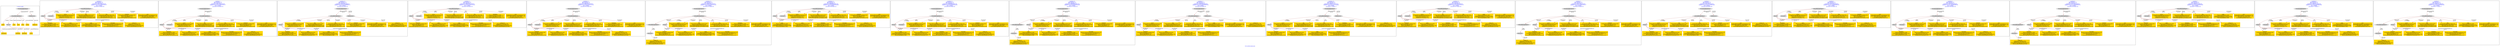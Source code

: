 digraph n0 {
fontcolor="blue"
remincross="true"
label="s24-s-norton-simon.json"
subgraph cluster_0 {
label="1-correct model"
n2[style="filled",color="white",fillcolor="lightgray",label="CulturalHeritageObject1"];
n3[shape="plaintext",style="filled",fillcolor="gold",label="made"];
n4[style="filled",color="white",fillcolor="lightgray",label="Person1"];
n5[shape="plaintext",style="filled",fillcolor="gold",label="dim"];
n6[shape="plaintext",style="filled",fillcolor="gold",label="prov"];
n7[shape="plaintext",style="filled",fillcolor="gold",label="title"];
n8[shape="plaintext",style="filled",fillcolor="gold",label="access"];
n9[shape="plaintext",style="filled",fillcolor="gold",label="nationality"];
n10[shape="plaintext",style="filled",fillcolor="gold",label="birthDate"];
n11[shape="plaintext",style="filled",fillcolor="gold",label="deathDate"];
n12[shape="plaintext",style="filled",fillcolor="gold",label="artist"];
n13[style="filled",color="white",fillcolor="lightgray",label="EuropeanaAggregation1"];
n14[style="filled",color="white",fillcolor="lightgray",label="WebResource1"];
n15[shape="plaintext",style="filled",fillcolor="gold",label="image_url"];
}
subgraph cluster_1 {
label="candidate 0\nlink coherence:1.0\nnode coherence:1.0\nconfidence:0.5091118661361833\nmapping score:0.6197039553787277\ncost:11.99998\n-precision:0.5-recall:0.46"
n17[style="filled",color="white",fillcolor="lightgray",label="CulturalHeritageObject1"];
n18[style="filled",color="white",fillcolor="lightgray",label="Person1"];
n19[style="filled",color="white",fillcolor="lightgray",label="Document1"];
n20[shape="plaintext",style="filled",fillcolor="gold",label="deathDate\n[Person,dateOfDeath,0.468]\n[CulturalHeritageObject,created,0.354]\n[Person,dateOfBirth,0.164]\n[CulturalHeritageObject,provenance,0.014]"];
n21[shape="plaintext",style="filled",fillcolor="gold",label="artist\n[Person,nameOfThePerson,0.354]\n[Document,classLink,0.301]\n[CulturalHeritageObject,provenance,0.198]\n[WebResource,classLink,0.147]"];
n22[shape="plaintext",style="filled",fillcolor="gold",label="access\n[CulturalHeritageObject,provenance,0.407]\n[Person,nameOfThePerson,0.315]\n[Document,classLink,0.155]\n[WebResource,classLink,0.123]"];
n23[shape="plaintext",style="filled",fillcolor="gold",label="dim\n[CulturalHeritageObject,extent,0.923]\n[Person,nameOfThePerson,0.06]\n[CulturalHeritageObject,description,0.013]\n[CulturalHeritageObject,provenance,0.003]"];
n24[shape="plaintext",style="filled",fillcolor="gold",label="title\n[CulturalHeritageObject,title,0.35]\n[CulturalHeritageObject,description,0.296]\n[Document,classLink,0.215]\n[CulturalHeritageObject,provenance,0.139]"];
n25[shape="plaintext",style="filled",fillcolor="gold",label="made\n[Person,dateOfDeath,0.483]\n[CulturalHeritageObject,created,0.371]\n[CulturalHeritageObject,provenance,0.098]\n[Person,dateOfBirth,0.048]"];
n26[shape="plaintext",style="filled",fillcolor="gold",label="birthDate\n[CulturalHeritageObject,created,0.444]\n[Person,dateOfDeath,0.377]\n[Person,dateOfBirth,0.16]\n[CulturalHeritageObject,provenance,0.019]"];
n27[shape="plaintext",style="filled",fillcolor="gold",label="image_url\n[Document,classLink,0.48]\n[WebResource,classLink,0.44]\n[CulturalHeritageObject,provenance,0.041]\n[Person,nameOfThePerson,0.039]"];
n28[shape="plaintext",style="filled",fillcolor="gold",label="nationality\n[Person,countryAssociatedWithThePerson,0.715]\n[CulturalHeritageObject,description,0.15]\n[Concept,prefLabel,0.077]\n[CulturalHeritageObject,provenance,0.057]"];
n29[shape="plaintext",style="filled",fillcolor="gold",label="prov\n[CulturalHeritageObject,provenance,0.771]\n[CulturalHeritageObject,rightsHolder,0.143]\n[Document,classLink,0.054]\n[CulturalHeritageObject,title,0.032]"];
}
subgraph cluster_2 {
label="candidate 1\nlink coherence:1.0\nnode coherence:1.0\nconfidence:0.5091118661361833\nmapping score:0.6197039553787277\ncost:12.99998\n-precision:0.54-recall:0.54"
n31[style="filled",color="white",fillcolor="lightgray",label="CulturalHeritageObject1"];
n32[style="filled",color="white",fillcolor="lightgray",label="Person1"];
n33[style="filled",color="white",fillcolor="lightgray",label="Document1"];
n34[style="filled",color="white",fillcolor="lightgray",label="EuropeanaAggregation1"];
n35[shape="plaintext",style="filled",fillcolor="gold",label="deathDate\n[Person,dateOfDeath,0.468]\n[CulturalHeritageObject,created,0.354]\n[Person,dateOfBirth,0.164]\n[CulturalHeritageObject,provenance,0.014]"];
n36[shape="plaintext",style="filled",fillcolor="gold",label="artist\n[Person,nameOfThePerson,0.354]\n[Document,classLink,0.301]\n[CulturalHeritageObject,provenance,0.198]\n[WebResource,classLink,0.147]"];
n37[shape="plaintext",style="filled",fillcolor="gold",label="access\n[CulturalHeritageObject,provenance,0.407]\n[Person,nameOfThePerson,0.315]\n[Document,classLink,0.155]\n[WebResource,classLink,0.123]"];
n38[shape="plaintext",style="filled",fillcolor="gold",label="dim\n[CulturalHeritageObject,extent,0.923]\n[Person,nameOfThePerson,0.06]\n[CulturalHeritageObject,description,0.013]\n[CulturalHeritageObject,provenance,0.003]"];
n39[shape="plaintext",style="filled",fillcolor="gold",label="title\n[CulturalHeritageObject,title,0.35]\n[CulturalHeritageObject,description,0.296]\n[Document,classLink,0.215]\n[CulturalHeritageObject,provenance,0.139]"];
n40[shape="plaintext",style="filled",fillcolor="gold",label="made\n[Person,dateOfDeath,0.483]\n[CulturalHeritageObject,created,0.371]\n[CulturalHeritageObject,provenance,0.098]\n[Person,dateOfBirth,0.048]"];
n41[shape="plaintext",style="filled",fillcolor="gold",label="birthDate\n[CulturalHeritageObject,created,0.444]\n[Person,dateOfDeath,0.377]\n[Person,dateOfBirth,0.16]\n[CulturalHeritageObject,provenance,0.019]"];
n42[shape="plaintext",style="filled",fillcolor="gold",label="image_url\n[Document,classLink,0.48]\n[WebResource,classLink,0.44]\n[CulturalHeritageObject,provenance,0.041]\n[Person,nameOfThePerson,0.039]"];
n43[shape="plaintext",style="filled",fillcolor="gold",label="nationality\n[Person,countryAssociatedWithThePerson,0.715]\n[CulturalHeritageObject,description,0.15]\n[Concept,prefLabel,0.077]\n[CulturalHeritageObject,provenance,0.057]"];
n44[shape="plaintext",style="filled",fillcolor="gold",label="prov\n[CulturalHeritageObject,provenance,0.771]\n[CulturalHeritageObject,rightsHolder,0.143]\n[Document,classLink,0.054]\n[CulturalHeritageObject,title,0.032]"];
}
subgraph cluster_3 {
label="candidate 10\nlink coherence:1.0\nnode coherence:1.0\nconfidence:0.4997209226489133\nmapping score:0.6165736408829711\ncost:12.99998\n-precision:0.62-recall:0.62"
n46[style="filled",color="white",fillcolor="lightgray",label="CulturalHeritageObject1"];
n47[style="filled",color="white",fillcolor="lightgray",label="Person1"];
n48[style="filled",color="white",fillcolor="lightgray",label="EuropeanaAggregation1"];
n49[style="filled",color="white",fillcolor="lightgray",label="WebResource1"];
n50[shape="plaintext",style="filled",fillcolor="gold",label="image_url\n[Document,classLink,0.48]\n[WebResource,classLink,0.44]\n[CulturalHeritageObject,provenance,0.041]\n[Person,nameOfThePerson,0.039]"];
n51[shape="plaintext",style="filled",fillcolor="gold",label="deathDate\n[Person,dateOfDeath,0.468]\n[CulturalHeritageObject,created,0.354]\n[Person,dateOfBirth,0.164]\n[CulturalHeritageObject,provenance,0.014]"];
n52[shape="plaintext",style="filled",fillcolor="gold",label="artist\n[Person,nameOfThePerson,0.354]\n[Document,classLink,0.301]\n[CulturalHeritageObject,provenance,0.198]\n[WebResource,classLink,0.147]"];
n53[shape="plaintext",style="filled",fillcolor="gold",label="access\n[CulturalHeritageObject,provenance,0.407]\n[Person,nameOfThePerson,0.315]\n[Document,classLink,0.155]\n[WebResource,classLink,0.123]"];
n54[shape="plaintext",style="filled",fillcolor="gold",label="dim\n[CulturalHeritageObject,extent,0.923]\n[Person,nameOfThePerson,0.06]\n[CulturalHeritageObject,description,0.013]\n[CulturalHeritageObject,provenance,0.003]"];
n55[shape="plaintext",style="filled",fillcolor="gold",label="made\n[Person,dateOfDeath,0.483]\n[CulturalHeritageObject,created,0.371]\n[CulturalHeritageObject,provenance,0.098]\n[Person,dateOfBirth,0.048]"];
n56[shape="plaintext",style="filled",fillcolor="gold",label="title\n[CulturalHeritageObject,title,0.35]\n[CulturalHeritageObject,description,0.296]\n[Document,classLink,0.215]\n[CulturalHeritageObject,provenance,0.139]"];
n57[shape="plaintext",style="filled",fillcolor="gold",label="birthDate\n[CulturalHeritageObject,created,0.444]\n[Person,dateOfDeath,0.377]\n[Person,dateOfBirth,0.16]\n[CulturalHeritageObject,provenance,0.019]"];
n58[shape="plaintext",style="filled",fillcolor="gold",label="nationality\n[Person,countryAssociatedWithThePerson,0.715]\n[CulturalHeritageObject,description,0.15]\n[Concept,prefLabel,0.077]\n[CulturalHeritageObject,provenance,0.057]"];
n59[shape="plaintext",style="filled",fillcolor="gold",label="prov\n[CulturalHeritageObject,provenance,0.771]\n[CulturalHeritageObject,rightsHolder,0.143]\n[Document,classLink,0.054]\n[CulturalHeritageObject,title,0.032]"];
}
subgraph cluster_4 {
label="candidate 11\nlink coherence:1.0\nnode coherence:1.0\nconfidence:0.49965769419339623\nmapping score:0.6165525647311321\ncost:11.99998\n-precision:0.58-recall:0.54"
n61[style="filled",color="white",fillcolor="lightgray",label="CulturalHeritageObject1"];
n62[style="filled",color="white",fillcolor="lightgray",label="Person1"];
n63[style="filled",color="white",fillcolor="lightgray",label="Document1"];
n64[shape="plaintext",style="filled",fillcolor="gold",label="birthDate\n[CulturalHeritageObject,created,0.444]\n[Person,dateOfDeath,0.377]\n[Person,dateOfBirth,0.16]\n[CulturalHeritageObject,provenance,0.019]"];
n65[shape="plaintext",style="filled",fillcolor="gold",label="artist\n[Person,nameOfThePerson,0.354]\n[Document,classLink,0.301]\n[CulturalHeritageObject,provenance,0.198]\n[WebResource,classLink,0.147]"];
n66[shape="plaintext",style="filled",fillcolor="gold",label="access\n[CulturalHeritageObject,provenance,0.407]\n[Person,nameOfThePerson,0.315]\n[Document,classLink,0.155]\n[WebResource,classLink,0.123]"];
n67[shape="plaintext",style="filled",fillcolor="gold",label="dim\n[CulturalHeritageObject,extent,0.923]\n[Person,nameOfThePerson,0.06]\n[CulturalHeritageObject,description,0.013]\n[CulturalHeritageObject,provenance,0.003]"];
n68[shape="plaintext",style="filled",fillcolor="gold",label="title\n[CulturalHeritageObject,title,0.35]\n[CulturalHeritageObject,description,0.296]\n[Document,classLink,0.215]\n[CulturalHeritageObject,provenance,0.139]"];
n69[shape="plaintext",style="filled",fillcolor="gold",label="made\n[Person,dateOfDeath,0.483]\n[CulturalHeritageObject,created,0.371]\n[CulturalHeritageObject,provenance,0.098]\n[Person,dateOfBirth,0.048]"];
n70[shape="plaintext",style="filled",fillcolor="gold",label="deathDate\n[Person,dateOfDeath,0.468]\n[CulturalHeritageObject,created,0.354]\n[Person,dateOfBirth,0.164]\n[CulturalHeritageObject,provenance,0.014]"];
n71[shape="plaintext",style="filled",fillcolor="gold",label="image_url\n[Document,classLink,0.48]\n[WebResource,classLink,0.44]\n[CulturalHeritageObject,provenance,0.041]\n[Person,nameOfThePerson,0.039]"];
n72[shape="plaintext",style="filled",fillcolor="gold",label="nationality\n[Person,countryAssociatedWithThePerson,0.715]\n[CulturalHeritageObject,description,0.15]\n[Concept,prefLabel,0.077]\n[CulturalHeritageObject,provenance,0.057]"];
n73[shape="plaintext",style="filled",fillcolor="gold",label="prov\n[CulturalHeritageObject,provenance,0.771]\n[CulturalHeritageObject,rightsHolder,0.143]\n[Document,classLink,0.054]\n[CulturalHeritageObject,title,0.032]"];
}
subgraph cluster_5 {
label="candidate 12\nlink coherence:1.0\nnode coherence:1.0\nconfidence:0.49965769419339623\nmapping score:0.6165525647311321\ncost:12.99998\n-precision:0.62-recall:0.62"
n75[style="filled",color="white",fillcolor="lightgray",label="CulturalHeritageObject1"];
n76[style="filled",color="white",fillcolor="lightgray",label="Person1"];
n77[style="filled",color="white",fillcolor="lightgray",label="Document1"];
n78[style="filled",color="white",fillcolor="lightgray",label="EuropeanaAggregation1"];
n79[shape="plaintext",style="filled",fillcolor="gold",label="birthDate\n[CulturalHeritageObject,created,0.444]\n[Person,dateOfDeath,0.377]\n[Person,dateOfBirth,0.16]\n[CulturalHeritageObject,provenance,0.019]"];
n80[shape="plaintext",style="filled",fillcolor="gold",label="artist\n[Person,nameOfThePerson,0.354]\n[Document,classLink,0.301]\n[CulturalHeritageObject,provenance,0.198]\n[WebResource,classLink,0.147]"];
n81[shape="plaintext",style="filled",fillcolor="gold",label="access\n[CulturalHeritageObject,provenance,0.407]\n[Person,nameOfThePerson,0.315]\n[Document,classLink,0.155]\n[WebResource,classLink,0.123]"];
n82[shape="plaintext",style="filled",fillcolor="gold",label="dim\n[CulturalHeritageObject,extent,0.923]\n[Person,nameOfThePerson,0.06]\n[CulturalHeritageObject,description,0.013]\n[CulturalHeritageObject,provenance,0.003]"];
n83[shape="plaintext",style="filled",fillcolor="gold",label="title\n[CulturalHeritageObject,title,0.35]\n[CulturalHeritageObject,description,0.296]\n[Document,classLink,0.215]\n[CulturalHeritageObject,provenance,0.139]"];
n84[shape="plaintext",style="filled",fillcolor="gold",label="made\n[Person,dateOfDeath,0.483]\n[CulturalHeritageObject,created,0.371]\n[CulturalHeritageObject,provenance,0.098]\n[Person,dateOfBirth,0.048]"];
n85[shape="plaintext",style="filled",fillcolor="gold",label="deathDate\n[Person,dateOfDeath,0.468]\n[CulturalHeritageObject,created,0.354]\n[Person,dateOfBirth,0.164]\n[CulturalHeritageObject,provenance,0.014]"];
n86[shape="plaintext",style="filled",fillcolor="gold",label="image_url\n[Document,classLink,0.48]\n[WebResource,classLink,0.44]\n[CulturalHeritageObject,provenance,0.041]\n[Person,nameOfThePerson,0.039]"];
n87[shape="plaintext",style="filled",fillcolor="gold",label="nationality\n[Person,countryAssociatedWithThePerson,0.715]\n[CulturalHeritageObject,description,0.15]\n[Concept,prefLabel,0.077]\n[CulturalHeritageObject,provenance,0.057]"];
n88[shape="plaintext",style="filled",fillcolor="gold",label="prov\n[CulturalHeritageObject,provenance,0.771]\n[CulturalHeritageObject,rightsHolder,0.143]\n[Document,classLink,0.054]\n[CulturalHeritageObject,title,0.032]"];
}
subgraph cluster_6 {
label="candidate 13\nlink coherence:1.0\nnode coherence:1.0\nconfidence:0.49965769419339623\nmapping score:0.6165525647311321\ncost:13.99998\n-precision:0.57-recall:0.62"
n90[style="filled",color="white",fillcolor="lightgray",label="CulturalHeritageObject1"];
n91[style="filled",color="white",fillcolor="lightgray",label="CulturalHeritageObject2"];
n92[style="filled",color="white",fillcolor="lightgray",label="Person1"];
n93[style="filled",color="white",fillcolor="lightgray",label="Document2"];
n94[style="filled",color="white",fillcolor="lightgray",label="EuropeanaAggregation1"];
n95[shape="plaintext",style="filled",fillcolor="gold",label="image_url\n[Document,classLink,0.48]\n[WebResource,classLink,0.44]\n[CulturalHeritageObject,provenance,0.041]\n[Person,nameOfThePerson,0.039]"];
n96[shape="plaintext",style="filled",fillcolor="gold",label="birthDate\n[CulturalHeritageObject,created,0.444]\n[Person,dateOfDeath,0.377]\n[Person,dateOfBirth,0.16]\n[CulturalHeritageObject,provenance,0.019]"];
n97[shape="plaintext",style="filled",fillcolor="gold",label="artist\n[Person,nameOfThePerson,0.354]\n[Document,classLink,0.301]\n[CulturalHeritageObject,provenance,0.198]\n[WebResource,classLink,0.147]"];
n98[shape="plaintext",style="filled",fillcolor="gold",label="access\n[CulturalHeritageObject,provenance,0.407]\n[Person,nameOfThePerson,0.315]\n[Document,classLink,0.155]\n[WebResource,classLink,0.123]"];
n99[shape="plaintext",style="filled",fillcolor="gold",label="dim\n[CulturalHeritageObject,extent,0.923]\n[Person,nameOfThePerson,0.06]\n[CulturalHeritageObject,description,0.013]\n[CulturalHeritageObject,provenance,0.003]"];
n100[shape="plaintext",style="filled",fillcolor="gold",label="title\n[CulturalHeritageObject,title,0.35]\n[CulturalHeritageObject,description,0.296]\n[Document,classLink,0.215]\n[CulturalHeritageObject,provenance,0.139]"];
n101[shape="plaintext",style="filled",fillcolor="gold",label="made\n[Person,dateOfDeath,0.483]\n[CulturalHeritageObject,created,0.371]\n[CulturalHeritageObject,provenance,0.098]\n[Person,dateOfBirth,0.048]"];
n102[shape="plaintext",style="filled",fillcolor="gold",label="deathDate\n[Person,dateOfDeath,0.468]\n[CulturalHeritageObject,created,0.354]\n[Person,dateOfBirth,0.164]\n[CulturalHeritageObject,provenance,0.014]"];
n103[shape="plaintext",style="filled",fillcolor="gold",label="nationality\n[Person,countryAssociatedWithThePerson,0.715]\n[CulturalHeritageObject,description,0.15]\n[Concept,prefLabel,0.077]\n[CulturalHeritageObject,provenance,0.057]"];
n104[shape="plaintext",style="filled",fillcolor="gold",label="prov\n[CulturalHeritageObject,provenance,0.771]\n[CulturalHeritageObject,rightsHolder,0.143]\n[Document,classLink,0.054]\n[CulturalHeritageObject,title,0.032]"];
}
subgraph cluster_7 {
label="candidate 14\nlink coherence:1.0\nnode coherence:1.0\nconfidence:0.49606688455067705\nmapping score:0.615355628183559\ncost:11.99998\n-precision:0.58-recall:0.54"
n106[style="filled",color="white",fillcolor="lightgray",label="CulturalHeritageObject1"];
n107[style="filled",color="white",fillcolor="lightgray",label="Person1"];
n108[style="filled",color="white",fillcolor="lightgray",label="Document1"];
n109[shape="plaintext",style="filled",fillcolor="gold",label="made\n[Person,dateOfDeath,0.483]\n[CulturalHeritageObject,created,0.371]\n[CulturalHeritageObject,provenance,0.098]\n[Person,dateOfBirth,0.048]"];
n110[shape="plaintext",style="filled",fillcolor="gold",label="artist\n[Person,nameOfThePerson,0.354]\n[Document,classLink,0.301]\n[CulturalHeritageObject,provenance,0.198]\n[WebResource,classLink,0.147]"];
n111[shape="plaintext",style="filled",fillcolor="gold",label="access\n[CulturalHeritageObject,provenance,0.407]\n[Person,nameOfThePerson,0.315]\n[Document,classLink,0.155]\n[WebResource,classLink,0.123]"];
n112[shape="plaintext",style="filled",fillcolor="gold",label="dim\n[CulturalHeritageObject,extent,0.923]\n[Person,nameOfThePerson,0.06]\n[CulturalHeritageObject,description,0.013]\n[CulturalHeritageObject,provenance,0.003]"];
n113[shape="plaintext",style="filled",fillcolor="gold",label="title\n[CulturalHeritageObject,title,0.35]\n[CulturalHeritageObject,description,0.296]\n[Document,classLink,0.215]\n[CulturalHeritageObject,provenance,0.139]"];
n114[shape="plaintext",style="filled",fillcolor="gold",label="deathDate\n[Person,dateOfDeath,0.468]\n[CulturalHeritageObject,created,0.354]\n[Person,dateOfBirth,0.164]\n[CulturalHeritageObject,provenance,0.014]"];
n115[shape="plaintext",style="filled",fillcolor="gold",label="birthDate\n[CulturalHeritageObject,created,0.444]\n[Person,dateOfDeath,0.377]\n[Person,dateOfBirth,0.16]\n[CulturalHeritageObject,provenance,0.019]"];
n116[shape="plaintext",style="filled",fillcolor="gold",label="image_url\n[Document,classLink,0.48]\n[WebResource,classLink,0.44]\n[CulturalHeritageObject,provenance,0.041]\n[Person,nameOfThePerson,0.039]"];
n117[shape="plaintext",style="filled",fillcolor="gold",label="nationality\n[Person,countryAssociatedWithThePerson,0.715]\n[CulturalHeritageObject,description,0.15]\n[Concept,prefLabel,0.077]\n[CulturalHeritageObject,provenance,0.057]"];
n118[shape="plaintext",style="filled",fillcolor="gold",label="prov\n[CulturalHeritageObject,provenance,0.771]\n[CulturalHeritageObject,rightsHolder,0.143]\n[Document,classLink,0.054]\n[CulturalHeritageObject,title,0.032]"];
}
subgraph cluster_8 {
label="candidate 15\nlink coherence:1.0\nnode coherence:1.0\nconfidence:0.49606688455067705\nmapping score:0.615355628183559\ncost:12.99998\n-precision:0.62-recall:0.62"
n120[style="filled",color="white",fillcolor="lightgray",label="CulturalHeritageObject1"];
n121[style="filled",color="white",fillcolor="lightgray",label="Person1"];
n122[style="filled",color="white",fillcolor="lightgray",label="Document1"];
n123[style="filled",color="white",fillcolor="lightgray",label="EuropeanaAggregation1"];
n124[shape="plaintext",style="filled",fillcolor="gold",label="made\n[Person,dateOfDeath,0.483]\n[CulturalHeritageObject,created,0.371]\n[CulturalHeritageObject,provenance,0.098]\n[Person,dateOfBirth,0.048]"];
n125[shape="plaintext",style="filled",fillcolor="gold",label="artist\n[Person,nameOfThePerson,0.354]\n[Document,classLink,0.301]\n[CulturalHeritageObject,provenance,0.198]\n[WebResource,classLink,0.147]"];
n126[shape="plaintext",style="filled",fillcolor="gold",label="access\n[CulturalHeritageObject,provenance,0.407]\n[Person,nameOfThePerson,0.315]\n[Document,classLink,0.155]\n[WebResource,classLink,0.123]"];
n127[shape="plaintext",style="filled",fillcolor="gold",label="dim\n[CulturalHeritageObject,extent,0.923]\n[Person,nameOfThePerson,0.06]\n[CulturalHeritageObject,description,0.013]\n[CulturalHeritageObject,provenance,0.003]"];
n128[shape="plaintext",style="filled",fillcolor="gold",label="title\n[CulturalHeritageObject,title,0.35]\n[CulturalHeritageObject,description,0.296]\n[Document,classLink,0.215]\n[CulturalHeritageObject,provenance,0.139]"];
n129[shape="plaintext",style="filled",fillcolor="gold",label="deathDate\n[Person,dateOfDeath,0.468]\n[CulturalHeritageObject,created,0.354]\n[Person,dateOfBirth,0.164]\n[CulturalHeritageObject,provenance,0.014]"];
n130[shape="plaintext",style="filled",fillcolor="gold",label="birthDate\n[CulturalHeritageObject,created,0.444]\n[Person,dateOfDeath,0.377]\n[Person,dateOfBirth,0.16]\n[CulturalHeritageObject,provenance,0.019]"];
n131[shape="plaintext",style="filled",fillcolor="gold",label="image_url\n[Document,classLink,0.48]\n[WebResource,classLink,0.44]\n[CulturalHeritageObject,provenance,0.041]\n[Person,nameOfThePerson,0.039]"];
n132[shape="plaintext",style="filled",fillcolor="gold",label="nationality\n[Person,countryAssociatedWithThePerson,0.715]\n[CulturalHeritageObject,description,0.15]\n[Concept,prefLabel,0.077]\n[CulturalHeritageObject,provenance,0.057]"];
n133[shape="plaintext",style="filled",fillcolor="gold",label="prov\n[CulturalHeritageObject,provenance,0.771]\n[CulturalHeritageObject,rightsHolder,0.143]\n[Document,classLink,0.054]\n[CulturalHeritageObject,title,0.032]"];
}
subgraph cluster_9 {
label="candidate 16\nlink coherence:1.0\nnode coherence:1.0\nconfidence:0.49606688455067705\nmapping score:0.615355628183559\ncost:13.99998\n-precision:0.57-recall:0.62"
n135[style="filled",color="white",fillcolor="lightgray",label="CulturalHeritageObject1"];
n136[style="filled",color="white",fillcolor="lightgray",label="CulturalHeritageObject2"];
n137[style="filled",color="white",fillcolor="lightgray",label="Person1"];
n138[style="filled",color="white",fillcolor="lightgray",label="Document2"];
n139[style="filled",color="white",fillcolor="lightgray",label="EuropeanaAggregation1"];
n140[shape="plaintext",style="filled",fillcolor="gold",label="image_url\n[Document,classLink,0.48]\n[WebResource,classLink,0.44]\n[CulturalHeritageObject,provenance,0.041]\n[Person,nameOfThePerson,0.039]"];
n141[shape="plaintext",style="filled",fillcolor="gold",label="made\n[Person,dateOfDeath,0.483]\n[CulturalHeritageObject,created,0.371]\n[CulturalHeritageObject,provenance,0.098]\n[Person,dateOfBirth,0.048]"];
n142[shape="plaintext",style="filled",fillcolor="gold",label="artist\n[Person,nameOfThePerson,0.354]\n[Document,classLink,0.301]\n[CulturalHeritageObject,provenance,0.198]\n[WebResource,classLink,0.147]"];
n143[shape="plaintext",style="filled",fillcolor="gold",label="access\n[CulturalHeritageObject,provenance,0.407]\n[Person,nameOfThePerson,0.315]\n[Document,classLink,0.155]\n[WebResource,classLink,0.123]"];
n144[shape="plaintext",style="filled",fillcolor="gold",label="dim\n[CulturalHeritageObject,extent,0.923]\n[Person,nameOfThePerson,0.06]\n[CulturalHeritageObject,description,0.013]\n[CulturalHeritageObject,provenance,0.003]"];
n145[shape="plaintext",style="filled",fillcolor="gold",label="title\n[CulturalHeritageObject,title,0.35]\n[CulturalHeritageObject,description,0.296]\n[Document,classLink,0.215]\n[CulturalHeritageObject,provenance,0.139]"];
n146[shape="plaintext",style="filled",fillcolor="gold",label="deathDate\n[Person,dateOfDeath,0.468]\n[CulturalHeritageObject,created,0.354]\n[Person,dateOfBirth,0.164]\n[CulturalHeritageObject,provenance,0.014]"];
n147[shape="plaintext",style="filled",fillcolor="gold",label="birthDate\n[CulturalHeritageObject,created,0.444]\n[Person,dateOfDeath,0.377]\n[Person,dateOfBirth,0.16]\n[CulturalHeritageObject,provenance,0.019]"];
n148[shape="plaintext",style="filled",fillcolor="gold",label="nationality\n[Person,countryAssociatedWithThePerson,0.715]\n[CulturalHeritageObject,description,0.15]\n[Concept,prefLabel,0.077]\n[CulturalHeritageObject,provenance,0.057]"];
n149[shape="plaintext",style="filled",fillcolor="gold",label="prov\n[CulturalHeritageObject,provenance,0.771]\n[CulturalHeritageObject,rightsHolder,0.143]\n[Document,classLink,0.054]\n[CulturalHeritageObject,title,0.032]"];
}
subgraph cluster_10 {
label="candidate 17\nlink coherence:1.0\nnode coherence:1.0\nconfidence:0.4958789300036293\nmapping score:0.6152929766678764\ncost:12.99998\n-precision:0.92-recall:0.92"
n151[style="filled",color="white",fillcolor="lightgray",label="CulturalHeritageObject1"];
n152[style="filled",color="white",fillcolor="lightgray",label="Person1"];
n153[style="filled",color="white",fillcolor="lightgray",label="EuropeanaAggregation1"];
n154[style="filled",color="white",fillcolor="lightgray",label="WebResource1"];
n155[shape="plaintext",style="filled",fillcolor="gold",label="image_url\n[Document,classLink,0.48]\n[WebResource,classLink,0.44]\n[CulturalHeritageObject,provenance,0.041]\n[Person,nameOfThePerson,0.039]"];
n156[shape="plaintext",style="filled",fillcolor="gold",label="birthDate\n[CulturalHeritageObject,created,0.444]\n[Person,dateOfDeath,0.377]\n[Person,dateOfBirth,0.16]\n[CulturalHeritageObject,provenance,0.019]"];
n157[shape="plaintext",style="filled",fillcolor="gold",label="artist\n[Person,nameOfThePerson,0.354]\n[Document,classLink,0.301]\n[CulturalHeritageObject,provenance,0.198]\n[WebResource,classLink,0.147]"];
n158[shape="plaintext",style="filled",fillcolor="gold",label="access\n[CulturalHeritageObject,provenance,0.407]\n[Person,nameOfThePerson,0.315]\n[Document,classLink,0.155]\n[WebResource,classLink,0.123]"];
n159[shape="plaintext",style="filled",fillcolor="gold",label="dim\n[CulturalHeritageObject,extent,0.923]\n[Person,nameOfThePerson,0.06]\n[CulturalHeritageObject,description,0.013]\n[CulturalHeritageObject,provenance,0.003]"];
n160[shape="plaintext",style="filled",fillcolor="gold",label="title\n[CulturalHeritageObject,title,0.35]\n[CulturalHeritageObject,description,0.296]\n[Document,classLink,0.215]\n[CulturalHeritageObject,provenance,0.139]"];
n161[shape="plaintext",style="filled",fillcolor="gold",label="deathDate\n[Person,dateOfDeath,0.468]\n[CulturalHeritageObject,created,0.354]\n[Person,dateOfBirth,0.164]\n[CulturalHeritageObject,provenance,0.014]"];
n162[shape="plaintext",style="filled",fillcolor="gold",label="made\n[Person,dateOfDeath,0.483]\n[CulturalHeritageObject,created,0.371]\n[CulturalHeritageObject,provenance,0.098]\n[Person,dateOfBirth,0.048]"];
n163[shape="plaintext",style="filled",fillcolor="gold",label="nationality\n[Person,countryAssociatedWithThePerson,0.715]\n[CulturalHeritageObject,description,0.15]\n[Concept,prefLabel,0.077]\n[CulturalHeritageObject,provenance,0.057]"];
n164[shape="plaintext",style="filled",fillcolor="gold",label="prov\n[CulturalHeritageObject,provenance,0.771]\n[CulturalHeritageObject,rightsHolder,0.143]\n[Document,classLink,0.054]\n[CulturalHeritageObject,title,0.032]"];
}
subgraph cluster_11 {
label="candidate 18\nlink coherence:1.0\nnode coherence:1.0\nconfidence:0.49566221230147517\nmapping score:0.615220737433825\ncost:12.99998\n-precision:0.77-recall:0.77"
n166[style="filled",color="white",fillcolor="lightgray",label="CulturalHeritageObject1"];
n167[style="filled",color="white",fillcolor="lightgray",label="Person1"];
n168[style="filled",color="white",fillcolor="lightgray",label="EuropeanaAggregation1"];
n169[style="filled",color="white",fillcolor="lightgray",label="WebResource1"];
n170[shape="plaintext",style="filled",fillcolor="gold",label="image_url\n[Document,classLink,0.48]\n[WebResource,classLink,0.44]\n[CulturalHeritageObject,provenance,0.041]\n[Person,nameOfThePerson,0.039]"];
n171[shape="plaintext",style="filled",fillcolor="gold",label="birthDate\n[CulturalHeritageObject,created,0.444]\n[Person,dateOfDeath,0.377]\n[Person,dateOfBirth,0.16]\n[CulturalHeritageObject,provenance,0.019]"];
n172[shape="plaintext",style="filled",fillcolor="gold",label="artist\n[Person,nameOfThePerson,0.354]\n[Document,classLink,0.301]\n[CulturalHeritageObject,provenance,0.198]\n[WebResource,classLink,0.147]"];
n173[shape="plaintext",style="filled",fillcolor="gold",label="access\n[CulturalHeritageObject,provenance,0.407]\n[Person,nameOfThePerson,0.315]\n[Document,classLink,0.155]\n[WebResource,classLink,0.123]"];
n174[shape="plaintext",style="filled",fillcolor="gold",label="dim\n[CulturalHeritageObject,extent,0.923]\n[Person,nameOfThePerson,0.06]\n[CulturalHeritageObject,description,0.013]\n[CulturalHeritageObject,provenance,0.003]"];
n175[shape="plaintext",style="filled",fillcolor="gold",label="title\n[CulturalHeritageObject,title,0.35]\n[CulturalHeritageObject,description,0.296]\n[Document,classLink,0.215]\n[CulturalHeritageObject,provenance,0.139]"];
n176[shape="plaintext",style="filled",fillcolor="gold",label="made\n[Person,dateOfDeath,0.483]\n[CulturalHeritageObject,created,0.371]\n[CulturalHeritageObject,provenance,0.098]\n[Person,dateOfBirth,0.048]"];
n177[shape="plaintext",style="filled",fillcolor="gold",label="deathDate\n[Person,dateOfDeath,0.468]\n[CulturalHeritageObject,created,0.354]\n[Person,dateOfBirth,0.164]\n[CulturalHeritageObject,provenance,0.014]"];
n178[shape="plaintext",style="filled",fillcolor="gold",label="nationality\n[Person,countryAssociatedWithThePerson,0.715]\n[CulturalHeritageObject,description,0.15]\n[Concept,prefLabel,0.077]\n[CulturalHeritageObject,provenance,0.057]"];
n179[shape="plaintext",style="filled",fillcolor="gold",label="prov\n[CulturalHeritageObject,provenance,0.771]\n[CulturalHeritageObject,rightsHolder,0.143]\n[Document,classLink,0.054]\n[CulturalHeritageObject,title,0.032]"];
}
subgraph cluster_12 {
label="candidate 19\nlink coherence:1.0\nnode coherence:1.0\nconfidence:0.4944789503002013\nmapping score:0.6148263167667337\ncost:11.99998\n-precision:0.67-recall:0.62"
n181[style="filled",color="white",fillcolor="lightgray",label="CulturalHeritageObject1"];
n182[style="filled",color="white",fillcolor="lightgray",label="Person1"];
n183[style="filled",color="white",fillcolor="lightgray",label="Document1"];
n184[shape="plaintext",style="filled",fillcolor="gold",label="birthDate\n[CulturalHeritageObject,created,0.444]\n[Person,dateOfDeath,0.377]\n[Person,dateOfBirth,0.16]\n[CulturalHeritageObject,provenance,0.019]"];
n185[shape="plaintext",style="filled",fillcolor="gold",label="artist\n[Person,nameOfThePerson,0.354]\n[Document,classLink,0.301]\n[CulturalHeritageObject,provenance,0.198]\n[WebResource,classLink,0.147]"];
n186[shape="plaintext",style="filled",fillcolor="gold",label="access\n[CulturalHeritageObject,provenance,0.407]\n[Person,nameOfThePerson,0.315]\n[Document,classLink,0.155]\n[WebResource,classLink,0.123]"];
n187[shape="plaintext",style="filled",fillcolor="gold",label="dim\n[CulturalHeritageObject,extent,0.923]\n[Person,nameOfThePerson,0.06]\n[CulturalHeritageObject,description,0.013]\n[CulturalHeritageObject,provenance,0.003]"];
n188[shape="plaintext",style="filled",fillcolor="gold",label="deathDate\n[Person,dateOfDeath,0.468]\n[CulturalHeritageObject,created,0.354]\n[Person,dateOfBirth,0.164]\n[CulturalHeritageObject,provenance,0.014]"];
n189[shape="plaintext",style="filled",fillcolor="gold",label="title\n[CulturalHeritageObject,title,0.35]\n[CulturalHeritageObject,description,0.296]\n[Document,classLink,0.215]\n[CulturalHeritageObject,provenance,0.139]"];
n190[shape="plaintext",style="filled",fillcolor="gold",label="made\n[Person,dateOfDeath,0.483]\n[CulturalHeritageObject,created,0.371]\n[CulturalHeritageObject,provenance,0.098]\n[Person,dateOfBirth,0.048]"];
n191[shape="plaintext",style="filled",fillcolor="gold",label="image_url\n[Document,classLink,0.48]\n[WebResource,classLink,0.44]\n[CulturalHeritageObject,provenance,0.041]\n[Person,nameOfThePerson,0.039]"];
n192[shape="plaintext",style="filled",fillcolor="gold",label="nationality\n[Person,countryAssociatedWithThePerson,0.715]\n[CulturalHeritageObject,description,0.15]\n[Concept,prefLabel,0.077]\n[CulturalHeritageObject,provenance,0.057]"];
n193[shape="plaintext",style="filled",fillcolor="gold",label="prov\n[CulturalHeritageObject,provenance,0.771]\n[CulturalHeritageObject,rightsHolder,0.143]\n[Document,classLink,0.054]\n[CulturalHeritageObject,title,0.032]"];
}
subgraph cluster_13 {
label="candidate 2\nlink coherence:1.0\nnode coherence:1.0\nconfidence:0.5091118661361833\nmapping score:0.6197039553787277\ncost:13.99998\n-precision:0.5-recall:0.54"
n195[style="filled",color="white",fillcolor="lightgray",label="CulturalHeritageObject1"];
n196[style="filled",color="white",fillcolor="lightgray",label="CulturalHeritageObject2"];
n197[style="filled",color="white",fillcolor="lightgray",label="Person1"];
n198[style="filled",color="white",fillcolor="lightgray",label="Document2"];
n199[style="filled",color="white",fillcolor="lightgray",label="EuropeanaAggregation1"];
n200[shape="plaintext",style="filled",fillcolor="gold",label="image_url\n[Document,classLink,0.48]\n[WebResource,classLink,0.44]\n[CulturalHeritageObject,provenance,0.041]\n[Person,nameOfThePerson,0.039]"];
n201[shape="plaintext",style="filled",fillcolor="gold",label="deathDate\n[Person,dateOfDeath,0.468]\n[CulturalHeritageObject,created,0.354]\n[Person,dateOfBirth,0.164]\n[CulturalHeritageObject,provenance,0.014]"];
n202[shape="plaintext",style="filled",fillcolor="gold",label="artist\n[Person,nameOfThePerson,0.354]\n[Document,classLink,0.301]\n[CulturalHeritageObject,provenance,0.198]\n[WebResource,classLink,0.147]"];
n203[shape="plaintext",style="filled",fillcolor="gold",label="access\n[CulturalHeritageObject,provenance,0.407]\n[Person,nameOfThePerson,0.315]\n[Document,classLink,0.155]\n[WebResource,classLink,0.123]"];
n204[shape="plaintext",style="filled",fillcolor="gold",label="dim\n[CulturalHeritageObject,extent,0.923]\n[Person,nameOfThePerson,0.06]\n[CulturalHeritageObject,description,0.013]\n[CulturalHeritageObject,provenance,0.003]"];
n205[shape="plaintext",style="filled",fillcolor="gold",label="title\n[CulturalHeritageObject,title,0.35]\n[CulturalHeritageObject,description,0.296]\n[Document,classLink,0.215]\n[CulturalHeritageObject,provenance,0.139]"];
n206[shape="plaintext",style="filled",fillcolor="gold",label="made\n[Person,dateOfDeath,0.483]\n[CulturalHeritageObject,created,0.371]\n[CulturalHeritageObject,provenance,0.098]\n[Person,dateOfBirth,0.048]"];
n207[shape="plaintext",style="filled",fillcolor="gold",label="birthDate\n[CulturalHeritageObject,created,0.444]\n[Person,dateOfDeath,0.377]\n[Person,dateOfBirth,0.16]\n[CulturalHeritageObject,provenance,0.019]"];
n208[shape="plaintext",style="filled",fillcolor="gold",label="nationality\n[Person,countryAssociatedWithThePerson,0.715]\n[CulturalHeritageObject,description,0.15]\n[Concept,prefLabel,0.077]\n[CulturalHeritageObject,provenance,0.057]"];
n209[shape="plaintext",style="filled",fillcolor="gold",label="prov\n[CulturalHeritageObject,provenance,0.771]\n[CulturalHeritageObject,rightsHolder,0.143]\n[Document,classLink,0.054]\n[CulturalHeritageObject,title,0.032]"];
}
subgraph cluster_14 {
label="candidate 3\nlink coherence:1.0\nnode coherence:1.0\nconfidence:0.5051163842442623\nmapping score:0.6183721280814208\ncost:12.99998\n-precision:0.69-recall:0.69"
n211[style="filled",color="white",fillcolor="lightgray",label="CulturalHeritageObject1"];
n212[style="filled",color="white",fillcolor="lightgray",label="Person1"];
n213[style="filled",color="white",fillcolor="lightgray",label="EuropeanaAggregation1"];
n214[style="filled",color="white",fillcolor="lightgray",label="WebResource1"];
n215[shape="plaintext",style="filled",fillcolor="gold",label="image_url\n[Document,classLink,0.48]\n[WebResource,classLink,0.44]\n[CulturalHeritageObject,provenance,0.041]\n[Person,nameOfThePerson,0.039]"];
n216[shape="plaintext",style="filled",fillcolor="gold",label="deathDate\n[Person,dateOfDeath,0.468]\n[CulturalHeritageObject,created,0.354]\n[Person,dateOfBirth,0.164]\n[CulturalHeritageObject,provenance,0.014]"];
n217[shape="plaintext",style="filled",fillcolor="gold",label="artist\n[Person,nameOfThePerson,0.354]\n[Document,classLink,0.301]\n[CulturalHeritageObject,provenance,0.198]\n[WebResource,classLink,0.147]"];
n218[shape="plaintext",style="filled",fillcolor="gold",label="access\n[CulturalHeritageObject,provenance,0.407]\n[Person,nameOfThePerson,0.315]\n[Document,classLink,0.155]\n[WebResource,classLink,0.123]"];
n219[shape="plaintext",style="filled",fillcolor="gold",label="dim\n[CulturalHeritageObject,extent,0.923]\n[Person,nameOfThePerson,0.06]\n[CulturalHeritageObject,description,0.013]\n[CulturalHeritageObject,provenance,0.003]"];
n220[shape="plaintext",style="filled",fillcolor="gold",label="title\n[CulturalHeritageObject,title,0.35]\n[CulturalHeritageObject,description,0.296]\n[Document,classLink,0.215]\n[CulturalHeritageObject,provenance,0.139]"];
n221[shape="plaintext",style="filled",fillcolor="gold",label="made\n[Person,dateOfDeath,0.483]\n[CulturalHeritageObject,created,0.371]\n[CulturalHeritageObject,provenance,0.098]\n[Person,dateOfBirth,0.048]"];
n222[shape="plaintext",style="filled",fillcolor="gold",label="birthDate\n[CulturalHeritageObject,created,0.444]\n[Person,dateOfDeath,0.377]\n[Person,dateOfBirth,0.16]\n[CulturalHeritageObject,provenance,0.019]"];
n223[shape="plaintext",style="filled",fillcolor="gold",label="nationality\n[Person,countryAssociatedWithThePerson,0.715]\n[CulturalHeritageObject,description,0.15]\n[Concept,prefLabel,0.077]\n[CulturalHeritageObject,provenance,0.057]"];
n224[shape="plaintext",style="filled",fillcolor="gold",label="prov\n[CulturalHeritageObject,provenance,0.771]\n[CulturalHeritageObject,rightsHolder,0.143]\n[Document,classLink,0.054]\n[CulturalHeritageObject,title,0.032]"];
}
subgraph cluster_15 {
label="candidate 4\nlink coherence:1.0\nnode coherence:1.0\nconfidence:0.5037164045408343\nmapping score:0.6179054681802781\ncost:11.99998\n-precision:0.42-recall:0.38"
n226[style="filled",color="white",fillcolor="lightgray",label="CulturalHeritageObject1"];
n227[style="filled",color="white",fillcolor="lightgray",label="Person1"];
n228[style="filled",color="white",fillcolor="lightgray",label="Document1"];
n229[shape="plaintext",style="filled",fillcolor="gold",label="deathDate\n[Person,dateOfDeath,0.468]\n[CulturalHeritageObject,created,0.354]\n[Person,dateOfBirth,0.164]\n[CulturalHeritageObject,provenance,0.014]"];
n230[shape="plaintext",style="filled",fillcolor="gold",label="artist\n[Person,nameOfThePerson,0.354]\n[Document,classLink,0.301]\n[CulturalHeritageObject,provenance,0.198]\n[WebResource,classLink,0.147]"];
n231[shape="plaintext",style="filled",fillcolor="gold",label="access\n[CulturalHeritageObject,provenance,0.407]\n[Person,nameOfThePerson,0.315]\n[Document,classLink,0.155]\n[WebResource,classLink,0.123]"];
n232[shape="plaintext",style="filled",fillcolor="gold",label="dim\n[CulturalHeritageObject,extent,0.923]\n[Person,nameOfThePerson,0.06]\n[CulturalHeritageObject,description,0.013]\n[CulturalHeritageObject,provenance,0.003]"];
n233[shape="plaintext",style="filled",fillcolor="gold",label="made\n[Person,dateOfDeath,0.483]\n[CulturalHeritageObject,created,0.371]\n[CulturalHeritageObject,provenance,0.098]\n[Person,dateOfBirth,0.048]"];
n234[shape="plaintext",style="filled",fillcolor="gold",label="title\n[CulturalHeritageObject,title,0.35]\n[CulturalHeritageObject,description,0.296]\n[Document,classLink,0.215]\n[CulturalHeritageObject,provenance,0.139]"];
n235[shape="plaintext",style="filled",fillcolor="gold",label="birthDate\n[CulturalHeritageObject,created,0.444]\n[Person,dateOfDeath,0.377]\n[Person,dateOfBirth,0.16]\n[CulturalHeritageObject,provenance,0.019]"];
n236[shape="plaintext",style="filled",fillcolor="gold",label="image_url\n[Document,classLink,0.48]\n[WebResource,classLink,0.44]\n[CulturalHeritageObject,provenance,0.041]\n[Person,nameOfThePerson,0.039]"];
n237[shape="plaintext",style="filled",fillcolor="gold",label="nationality\n[Person,countryAssociatedWithThePerson,0.715]\n[CulturalHeritageObject,description,0.15]\n[Concept,prefLabel,0.077]\n[CulturalHeritageObject,provenance,0.057]"];
n238[shape="plaintext",style="filled",fillcolor="gold",label="prov\n[CulturalHeritageObject,provenance,0.771]\n[CulturalHeritageObject,rightsHolder,0.143]\n[Document,classLink,0.054]\n[CulturalHeritageObject,title,0.032]"];
}
subgraph cluster_16 {
label="candidate 5\nlink coherence:1.0\nnode coherence:1.0\nconfidence:0.5037164045408343\nmapping score:0.6179054681802781\ncost:12.99998\n-precision:0.46-recall:0.46"
n240[style="filled",color="white",fillcolor="lightgray",label="CulturalHeritageObject1"];
n241[style="filled",color="white",fillcolor="lightgray",label="Person1"];
n242[style="filled",color="white",fillcolor="lightgray",label="Document1"];
n243[style="filled",color="white",fillcolor="lightgray",label="EuropeanaAggregation1"];
n244[shape="plaintext",style="filled",fillcolor="gold",label="deathDate\n[Person,dateOfDeath,0.468]\n[CulturalHeritageObject,created,0.354]\n[Person,dateOfBirth,0.164]\n[CulturalHeritageObject,provenance,0.014]"];
n245[shape="plaintext",style="filled",fillcolor="gold",label="artist\n[Person,nameOfThePerson,0.354]\n[Document,classLink,0.301]\n[CulturalHeritageObject,provenance,0.198]\n[WebResource,classLink,0.147]"];
n246[shape="plaintext",style="filled",fillcolor="gold",label="access\n[CulturalHeritageObject,provenance,0.407]\n[Person,nameOfThePerson,0.315]\n[Document,classLink,0.155]\n[WebResource,classLink,0.123]"];
n247[shape="plaintext",style="filled",fillcolor="gold",label="dim\n[CulturalHeritageObject,extent,0.923]\n[Person,nameOfThePerson,0.06]\n[CulturalHeritageObject,description,0.013]\n[CulturalHeritageObject,provenance,0.003]"];
n248[shape="plaintext",style="filled",fillcolor="gold",label="made\n[Person,dateOfDeath,0.483]\n[CulturalHeritageObject,created,0.371]\n[CulturalHeritageObject,provenance,0.098]\n[Person,dateOfBirth,0.048]"];
n249[shape="plaintext",style="filled",fillcolor="gold",label="title\n[CulturalHeritageObject,title,0.35]\n[CulturalHeritageObject,description,0.296]\n[Document,classLink,0.215]\n[CulturalHeritageObject,provenance,0.139]"];
n250[shape="plaintext",style="filled",fillcolor="gold",label="birthDate\n[CulturalHeritageObject,created,0.444]\n[Person,dateOfDeath,0.377]\n[Person,dateOfBirth,0.16]\n[CulturalHeritageObject,provenance,0.019]"];
n251[shape="plaintext",style="filled",fillcolor="gold",label="image_url\n[Document,classLink,0.48]\n[WebResource,classLink,0.44]\n[CulturalHeritageObject,provenance,0.041]\n[Person,nameOfThePerson,0.039]"];
n252[shape="plaintext",style="filled",fillcolor="gold",label="nationality\n[Person,countryAssociatedWithThePerson,0.715]\n[CulturalHeritageObject,description,0.15]\n[Concept,prefLabel,0.077]\n[CulturalHeritageObject,provenance,0.057]"];
n253[shape="plaintext",style="filled",fillcolor="gold",label="prov\n[CulturalHeritageObject,provenance,0.771]\n[CulturalHeritageObject,rightsHolder,0.143]\n[Document,classLink,0.054]\n[CulturalHeritageObject,title,0.032]"];
}
subgraph cluster_17 {
label="candidate 6\nlink coherence:1.0\nnode coherence:1.0\nconfidence:0.5037164045408343\nmapping score:0.6179054681802781\ncost:13.99998\n-precision:0.43-recall:0.46"
n255[style="filled",color="white",fillcolor="lightgray",label="CulturalHeritageObject1"];
n256[style="filled",color="white",fillcolor="lightgray",label="CulturalHeritageObject2"];
n257[style="filled",color="white",fillcolor="lightgray",label="Person1"];
n258[style="filled",color="white",fillcolor="lightgray",label="Document2"];
n259[style="filled",color="white",fillcolor="lightgray",label="EuropeanaAggregation1"];
n260[shape="plaintext",style="filled",fillcolor="gold",label="image_url\n[Document,classLink,0.48]\n[WebResource,classLink,0.44]\n[CulturalHeritageObject,provenance,0.041]\n[Person,nameOfThePerson,0.039]"];
n261[shape="plaintext",style="filled",fillcolor="gold",label="deathDate\n[Person,dateOfDeath,0.468]\n[CulturalHeritageObject,created,0.354]\n[Person,dateOfBirth,0.164]\n[CulturalHeritageObject,provenance,0.014]"];
n262[shape="plaintext",style="filled",fillcolor="gold",label="artist\n[Person,nameOfThePerson,0.354]\n[Document,classLink,0.301]\n[CulturalHeritageObject,provenance,0.198]\n[WebResource,classLink,0.147]"];
n263[shape="plaintext",style="filled",fillcolor="gold",label="access\n[CulturalHeritageObject,provenance,0.407]\n[Person,nameOfThePerson,0.315]\n[Document,classLink,0.155]\n[WebResource,classLink,0.123]"];
n264[shape="plaintext",style="filled",fillcolor="gold",label="dim\n[CulturalHeritageObject,extent,0.923]\n[Person,nameOfThePerson,0.06]\n[CulturalHeritageObject,description,0.013]\n[CulturalHeritageObject,provenance,0.003]"];
n265[shape="plaintext",style="filled",fillcolor="gold",label="made\n[Person,dateOfDeath,0.483]\n[CulturalHeritageObject,created,0.371]\n[CulturalHeritageObject,provenance,0.098]\n[Person,dateOfBirth,0.048]"];
n266[shape="plaintext",style="filled",fillcolor="gold",label="title\n[CulturalHeritageObject,title,0.35]\n[CulturalHeritageObject,description,0.296]\n[Document,classLink,0.215]\n[CulturalHeritageObject,provenance,0.139]"];
n267[shape="plaintext",style="filled",fillcolor="gold",label="birthDate\n[CulturalHeritageObject,created,0.444]\n[Person,dateOfDeath,0.377]\n[Person,dateOfBirth,0.16]\n[CulturalHeritageObject,provenance,0.019]"];
n268[shape="plaintext",style="filled",fillcolor="gold",label="nationality\n[Person,countryAssociatedWithThePerson,0.715]\n[CulturalHeritageObject,description,0.15]\n[Concept,prefLabel,0.077]\n[CulturalHeritageObject,provenance,0.057]"];
n269[shape="plaintext",style="filled",fillcolor="gold",label="prov\n[CulturalHeritageObject,provenance,0.771]\n[CulturalHeritageObject,rightsHolder,0.143]\n[Document,classLink,0.054]\n[CulturalHeritageObject,title,0.032]"];
}
subgraph cluster_18 {
label="candidate 7\nlink coherence:1.0\nnode coherence:1.0\nconfidence:0.4998744118955504\nmapping score:0.6166248039651835\ncost:11.99998\n-precision:0.75-recall:0.69"
n271[style="filled",color="white",fillcolor="lightgray",label="CulturalHeritageObject1"];
n272[style="filled",color="white",fillcolor="lightgray",label="Person1"];
n273[style="filled",color="white",fillcolor="lightgray",label="Document1"];
n274[shape="plaintext",style="filled",fillcolor="gold",label="birthDate\n[CulturalHeritageObject,created,0.444]\n[Person,dateOfDeath,0.377]\n[Person,dateOfBirth,0.16]\n[CulturalHeritageObject,provenance,0.019]"];
n275[shape="plaintext",style="filled",fillcolor="gold",label="artist\n[Person,nameOfThePerson,0.354]\n[Document,classLink,0.301]\n[CulturalHeritageObject,provenance,0.198]\n[WebResource,classLink,0.147]"];
n276[shape="plaintext",style="filled",fillcolor="gold",label="access\n[CulturalHeritageObject,provenance,0.407]\n[Person,nameOfThePerson,0.315]\n[Document,classLink,0.155]\n[WebResource,classLink,0.123]"];
n277[shape="plaintext",style="filled",fillcolor="gold",label="dim\n[CulturalHeritageObject,extent,0.923]\n[Person,nameOfThePerson,0.06]\n[CulturalHeritageObject,description,0.013]\n[CulturalHeritageObject,provenance,0.003]"];
n278[shape="plaintext",style="filled",fillcolor="gold",label="title\n[CulturalHeritageObject,title,0.35]\n[CulturalHeritageObject,description,0.296]\n[Document,classLink,0.215]\n[CulturalHeritageObject,provenance,0.139]"];
n279[shape="plaintext",style="filled",fillcolor="gold",label="deathDate\n[Person,dateOfDeath,0.468]\n[CulturalHeritageObject,created,0.354]\n[Person,dateOfBirth,0.164]\n[CulturalHeritageObject,provenance,0.014]"];
n280[shape="plaintext",style="filled",fillcolor="gold",label="made\n[Person,dateOfDeath,0.483]\n[CulturalHeritageObject,created,0.371]\n[CulturalHeritageObject,provenance,0.098]\n[Person,dateOfBirth,0.048]"];
n281[shape="plaintext",style="filled",fillcolor="gold",label="image_url\n[Document,classLink,0.48]\n[WebResource,classLink,0.44]\n[CulturalHeritageObject,provenance,0.041]\n[Person,nameOfThePerson,0.039]"];
n282[shape="plaintext",style="filled",fillcolor="gold",label="nationality\n[Person,countryAssociatedWithThePerson,0.715]\n[CulturalHeritageObject,description,0.15]\n[Concept,prefLabel,0.077]\n[CulturalHeritageObject,provenance,0.057]"];
n283[shape="plaintext",style="filled",fillcolor="gold",label="prov\n[CulturalHeritageObject,provenance,0.771]\n[CulturalHeritageObject,rightsHolder,0.143]\n[Document,classLink,0.054]\n[CulturalHeritageObject,title,0.032]"];
}
subgraph cluster_19 {
label="candidate 8\nlink coherence:1.0\nnode coherence:1.0\nconfidence:0.4998744118955504\nmapping score:0.6166248039651835\ncost:12.99998\n-precision:0.77-recall:0.77"
n285[style="filled",color="white",fillcolor="lightgray",label="CulturalHeritageObject1"];
n286[style="filled",color="white",fillcolor="lightgray",label="Person1"];
n287[style="filled",color="white",fillcolor="lightgray",label="Document1"];
n288[style="filled",color="white",fillcolor="lightgray",label="EuropeanaAggregation1"];
n289[shape="plaintext",style="filled",fillcolor="gold",label="birthDate\n[CulturalHeritageObject,created,0.444]\n[Person,dateOfDeath,0.377]\n[Person,dateOfBirth,0.16]\n[CulturalHeritageObject,provenance,0.019]"];
n290[shape="plaintext",style="filled",fillcolor="gold",label="artist\n[Person,nameOfThePerson,0.354]\n[Document,classLink,0.301]\n[CulturalHeritageObject,provenance,0.198]\n[WebResource,classLink,0.147]"];
n291[shape="plaintext",style="filled",fillcolor="gold",label="access\n[CulturalHeritageObject,provenance,0.407]\n[Person,nameOfThePerson,0.315]\n[Document,classLink,0.155]\n[WebResource,classLink,0.123]"];
n292[shape="plaintext",style="filled",fillcolor="gold",label="dim\n[CulturalHeritageObject,extent,0.923]\n[Person,nameOfThePerson,0.06]\n[CulturalHeritageObject,description,0.013]\n[CulturalHeritageObject,provenance,0.003]"];
n293[shape="plaintext",style="filled",fillcolor="gold",label="title\n[CulturalHeritageObject,title,0.35]\n[CulturalHeritageObject,description,0.296]\n[Document,classLink,0.215]\n[CulturalHeritageObject,provenance,0.139]"];
n294[shape="plaintext",style="filled",fillcolor="gold",label="deathDate\n[Person,dateOfDeath,0.468]\n[CulturalHeritageObject,created,0.354]\n[Person,dateOfBirth,0.164]\n[CulturalHeritageObject,provenance,0.014]"];
n295[shape="plaintext",style="filled",fillcolor="gold",label="made\n[Person,dateOfDeath,0.483]\n[CulturalHeritageObject,created,0.371]\n[CulturalHeritageObject,provenance,0.098]\n[Person,dateOfBirth,0.048]"];
n296[shape="plaintext",style="filled",fillcolor="gold",label="image_url\n[Document,classLink,0.48]\n[WebResource,classLink,0.44]\n[CulturalHeritageObject,provenance,0.041]\n[Person,nameOfThePerson,0.039]"];
n297[shape="plaintext",style="filled",fillcolor="gold",label="nationality\n[Person,countryAssociatedWithThePerson,0.715]\n[CulturalHeritageObject,description,0.15]\n[Concept,prefLabel,0.077]\n[CulturalHeritageObject,provenance,0.057]"];
n298[shape="plaintext",style="filled",fillcolor="gold",label="prov\n[CulturalHeritageObject,provenance,0.771]\n[CulturalHeritageObject,rightsHolder,0.143]\n[Document,classLink,0.054]\n[CulturalHeritageObject,title,0.032]"];
}
subgraph cluster_20 {
label="candidate 9\nlink coherence:1.0\nnode coherence:1.0\nconfidence:0.4998744118955504\nmapping score:0.6166248039651835\ncost:13.99998\n-precision:0.71-recall:0.77"
n300[style="filled",color="white",fillcolor="lightgray",label="CulturalHeritageObject1"];
n301[style="filled",color="white",fillcolor="lightgray",label="CulturalHeritageObject2"];
n302[style="filled",color="white",fillcolor="lightgray",label="Person1"];
n303[style="filled",color="white",fillcolor="lightgray",label="Document2"];
n304[style="filled",color="white",fillcolor="lightgray",label="EuropeanaAggregation1"];
n305[shape="plaintext",style="filled",fillcolor="gold",label="image_url\n[Document,classLink,0.48]\n[WebResource,classLink,0.44]\n[CulturalHeritageObject,provenance,0.041]\n[Person,nameOfThePerson,0.039]"];
n306[shape="plaintext",style="filled",fillcolor="gold",label="birthDate\n[CulturalHeritageObject,created,0.444]\n[Person,dateOfDeath,0.377]\n[Person,dateOfBirth,0.16]\n[CulturalHeritageObject,provenance,0.019]"];
n307[shape="plaintext",style="filled",fillcolor="gold",label="artist\n[Person,nameOfThePerson,0.354]\n[Document,classLink,0.301]\n[CulturalHeritageObject,provenance,0.198]\n[WebResource,classLink,0.147]"];
n308[shape="plaintext",style="filled",fillcolor="gold",label="access\n[CulturalHeritageObject,provenance,0.407]\n[Person,nameOfThePerson,0.315]\n[Document,classLink,0.155]\n[WebResource,classLink,0.123]"];
n309[shape="plaintext",style="filled",fillcolor="gold",label="dim\n[CulturalHeritageObject,extent,0.923]\n[Person,nameOfThePerson,0.06]\n[CulturalHeritageObject,description,0.013]\n[CulturalHeritageObject,provenance,0.003]"];
n310[shape="plaintext",style="filled",fillcolor="gold",label="title\n[CulturalHeritageObject,title,0.35]\n[CulturalHeritageObject,description,0.296]\n[Document,classLink,0.215]\n[CulturalHeritageObject,provenance,0.139]"];
n311[shape="plaintext",style="filled",fillcolor="gold",label="deathDate\n[Person,dateOfDeath,0.468]\n[CulturalHeritageObject,created,0.354]\n[Person,dateOfBirth,0.164]\n[CulturalHeritageObject,provenance,0.014]"];
n312[shape="plaintext",style="filled",fillcolor="gold",label="made\n[Person,dateOfDeath,0.483]\n[CulturalHeritageObject,created,0.371]\n[CulturalHeritageObject,provenance,0.098]\n[Person,dateOfBirth,0.048]"];
n313[shape="plaintext",style="filled",fillcolor="gold",label="nationality\n[Person,countryAssociatedWithThePerson,0.715]\n[CulturalHeritageObject,description,0.15]\n[Concept,prefLabel,0.077]\n[CulturalHeritageObject,provenance,0.057]"];
n314[shape="plaintext",style="filled",fillcolor="gold",label="prov\n[CulturalHeritageObject,provenance,0.771]\n[CulturalHeritageObject,rightsHolder,0.143]\n[Document,classLink,0.054]\n[CulturalHeritageObject,title,0.032]"];
}
n2 -> n3[color="brown",fontcolor="black",label="created"]
n2 -> n4[color="brown",fontcolor="black",label="creator"]
n2 -> n5[color="brown",fontcolor="black",label="extent"]
n2 -> n6[color="brown",fontcolor="black",label="provenance"]
n2 -> n7[color="brown",fontcolor="black",label="title"]
n2 -> n8[color="brown",fontcolor="black",label="accessionNumber"]
n4 -> n9[color="brown",fontcolor="black",label="countryAssociatedWithThePerson"]
n4 -> n10[color="brown",fontcolor="black",label="dateOfBirth"]
n4 -> n11[color="brown",fontcolor="black",label="dateOfDeath"]
n4 -> n12[color="brown",fontcolor="black",label="nameOfThePerson"]
n13 -> n2[color="brown",fontcolor="black",label="aggregatedCHO"]
n13 -> n14[color="brown",fontcolor="black",label="hasView"]
n14 -> n15[color="brown",fontcolor="black",label="classLink"]
n17 -> n18[color="brown",fontcolor="black",label="creator\nw=0.99998"]
n17 -> n19[color="brown",fontcolor="black",label="page\nw=1.0"]
n18 -> n20[color="brown",fontcolor="black",label="dateOfBirth\nw=1.0"]
n18 -> n21[color="brown",fontcolor="black",label="nameOfThePerson\nw=1.0"]
n17 -> n22[color="brown",fontcolor="black",label="provenance\nw=1.0"]
n17 -> n23[color="brown",fontcolor="black",label="extent\nw=1.0"]
n17 -> n24[color="brown",fontcolor="black",label="title\nw=1.0"]
n18 -> n25[color="brown",fontcolor="black",label="dateOfDeath\nw=1.0"]
n17 -> n26[color="brown",fontcolor="black",label="created\nw=1.0"]
n19 -> n27[color="brown",fontcolor="black",label="classLink\nw=1.0"]
n18 -> n28[color="brown",fontcolor="black",label="countryAssociatedWithThePerson\nw=1.0"]
n17 -> n29[color="brown",fontcolor="black",label="provenance\nw=1.0"]
n31 -> n32[color="brown",fontcolor="black",label="creator\nw=0.99998"]
n31 -> n33[color="brown",fontcolor="black",label="page\nw=1.0"]
n34 -> n31[color="brown",fontcolor="black",label="aggregatedCHO\nw=1.0"]
n32 -> n35[color="brown",fontcolor="black",label="dateOfBirth\nw=1.0"]
n32 -> n36[color="brown",fontcolor="black",label="nameOfThePerson\nw=1.0"]
n31 -> n37[color="brown",fontcolor="black",label="provenance\nw=1.0"]
n31 -> n38[color="brown",fontcolor="black",label="extent\nw=1.0"]
n31 -> n39[color="brown",fontcolor="black",label="title\nw=1.0"]
n32 -> n40[color="brown",fontcolor="black",label="dateOfDeath\nw=1.0"]
n31 -> n41[color="brown",fontcolor="black",label="created\nw=1.0"]
n33 -> n42[color="brown",fontcolor="black",label="classLink\nw=1.0"]
n32 -> n43[color="brown",fontcolor="black",label="countryAssociatedWithThePerson\nw=1.0"]
n31 -> n44[color="brown",fontcolor="black",label="provenance\nw=1.0"]
n46 -> n47[color="brown",fontcolor="black",label="creator\nw=0.99998"]
n48 -> n46[color="brown",fontcolor="black",label="aggregatedCHO\nw=1.0"]
n48 -> n49[color="brown",fontcolor="black",label="hasView\nw=1.0"]
n49 -> n50[color="brown",fontcolor="black",label="classLink\nw=1.0"]
n47 -> n51[color="brown",fontcolor="black",label="dateOfBirth\nw=1.0"]
n47 -> n52[color="brown",fontcolor="black",label="nameOfThePerson\nw=1.0"]
n46 -> n53[color="brown",fontcolor="black",label="provenance\nw=1.0"]
n46 -> n54[color="brown",fontcolor="black",label="extent\nw=1.0"]
n47 -> n55[color="brown",fontcolor="black",label="dateOfDeath\nw=1.0"]
n46 -> n56[color="brown",fontcolor="black",label="description\nw=1.0"]
n46 -> n57[color="brown",fontcolor="black",label="created\nw=1.0"]
n47 -> n58[color="brown",fontcolor="black",label="countryAssociatedWithThePerson\nw=1.0"]
n46 -> n59[color="brown",fontcolor="black",label="provenance\nw=1.0"]
n61 -> n62[color="brown",fontcolor="black",label="creator\nw=0.99998"]
n61 -> n63[color="brown",fontcolor="black",label="page\nw=1.0"]
n62 -> n64[color="brown",fontcolor="black",label="dateOfBirth\nw=1.0"]
n62 -> n65[color="brown",fontcolor="black",label="nameOfThePerson\nw=1.0"]
n61 -> n66[color="brown",fontcolor="black",label="provenance\nw=1.0"]
n61 -> n67[color="brown",fontcolor="black",label="extent\nw=1.0"]
n61 -> n68[color="brown",fontcolor="black",label="title\nw=1.0"]
n62 -> n69[color="brown",fontcolor="black",label="dateOfDeath\nw=1.0"]
n61 -> n70[color="brown",fontcolor="black",label="created\nw=1.0"]
n63 -> n71[color="brown",fontcolor="black",label="classLink\nw=1.0"]
n62 -> n72[color="brown",fontcolor="black",label="countryAssociatedWithThePerson\nw=1.0"]
n61 -> n73[color="brown",fontcolor="black",label="provenance\nw=1.0"]
n75 -> n76[color="brown",fontcolor="black",label="creator\nw=0.99998"]
n75 -> n77[color="brown",fontcolor="black",label="page\nw=1.0"]
n78 -> n75[color="brown",fontcolor="black",label="aggregatedCHO\nw=1.0"]
n76 -> n79[color="brown",fontcolor="black",label="dateOfBirth\nw=1.0"]
n76 -> n80[color="brown",fontcolor="black",label="nameOfThePerson\nw=1.0"]
n75 -> n81[color="brown",fontcolor="black",label="provenance\nw=1.0"]
n75 -> n82[color="brown",fontcolor="black",label="extent\nw=1.0"]
n75 -> n83[color="brown",fontcolor="black",label="title\nw=1.0"]
n76 -> n84[color="brown",fontcolor="black",label="dateOfDeath\nw=1.0"]
n75 -> n85[color="brown",fontcolor="black",label="created\nw=1.0"]
n77 -> n86[color="brown",fontcolor="black",label="classLink\nw=1.0"]
n76 -> n87[color="brown",fontcolor="black",label="countryAssociatedWithThePerson\nw=1.0"]
n75 -> n88[color="brown",fontcolor="black",label="provenance\nw=1.0"]
n90 -> n91[color="brown",fontcolor="black",label="isRelatedTo\nw=1.0"]
n90 -> n92[color="brown",fontcolor="black",label="creator\nw=0.99998"]
n91 -> n93[color="brown",fontcolor="black",label="page\nw=1.0"]
n94 -> n90[color="brown",fontcolor="black",label="aggregatedCHO\nw=1.0"]
n93 -> n95[color="brown",fontcolor="black",label="classLink\nw=1.0"]
n92 -> n96[color="brown",fontcolor="black",label="dateOfBirth\nw=1.0"]
n92 -> n97[color="brown",fontcolor="black",label="nameOfThePerson\nw=1.0"]
n90 -> n98[color="brown",fontcolor="black",label="provenance\nw=1.0"]
n90 -> n99[color="brown",fontcolor="black",label="extent\nw=1.0"]
n90 -> n100[color="brown",fontcolor="black",label="title\nw=1.0"]
n92 -> n101[color="brown",fontcolor="black",label="dateOfDeath\nw=1.0"]
n90 -> n102[color="brown",fontcolor="black",label="created\nw=1.0"]
n92 -> n103[color="brown",fontcolor="black",label="countryAssociatedWithThePerson\nw=1.0"]
n90 -> n104[color="brown",fontcolor="black",label="provenance\nw=1.0"]
n106 -> n107[color="brown",fontcolor="black",label="creator\nw=0.99998"]
n106 -> n108[color="brown",fontcolor="black",label="page\nw=1.0"]
n107 -> n109[color="brown",fontcolor="black",label="dateOfBirth\nw=1.0"]
n107 -> n110[color="brown",fontcolor="black",label="nameOfThePerson\nw=1.0"]
n106 -> n111[color="brown",fontcolor="black",label="provenance\nw=1.0"]
n106 -> n112[color="brown",fontcolor="black",label="extent\nw=1.0"]
n106 -> n113[color="brown",fontcolor="black",label="title\nw=1.0"]
n107 -> n114[color="brown",fontcolor="black",label="dateOfDeath\nw=1.0"]
n106 -> n115[color="brown",fontcolor="black",label="created\nw=1.0"]
n108 -> n116[color="brown",fontcolor="black",label="classLink\nw=1.0"]
n107 -> n117[color="brown",fontcolor="black",label="countryAssociatedWithThePerson\nw=1.0"]
n106 -> n118[color="brown",fontcolor="black",label="provenance\nw=1.0"]
n120 -> n121[color="brown",fontcolor="black",label="creator\nw=0.99998"]
n120 -> n122[color="brown",fontcolor="black",label="page\nw=1.0"]
n123 -> n120[color="brown",fontcolor="black",label="aggregatedCHO\nw=1.0"]
n121 -> n124[color="brown",fontcolor="black",label="dateOfBirth\nw=1.0"]
n121 -> n125[color="brown",fontcolor="black",label="nameOfThePerson\nw=1.0"]
n120 -> n126[color="brown",fontcolor="black",label="provenance\nw=1.0"]
n120 -> n127[color="brown",fontcolor="black",label="extent\nw=1.0"]
n120 -> n128[color="brown",fontcolor="black",label="title\nw=1.0"]
n121 -> n129[color="brown",fontcolor="black",label="dateOfDeath\nw=1.0"]
n120 -> n130[color="brown",fontcolor="black",label="created\nw=1.0"]
n122 -> n131[color="brown",fontcolor="black",label="classLink\nw=1.0"]
n121 -> n132[color="brown",fontcolor="black",label="countryAssociatedWithThePerson\nw=1.0"]
n120 -> n133[color="brown",fontcolor="black",label="provenance\nw=1.0"]
n135 -> n136[color="brown",fontcolor="black",label="isRelatedTo\nw=1.0"]
n135 -> n137[color="brown",fontcolor="black",label="creator\nw=0.99998"]
n136 -> n138[color="brown",fontcolor="black",label="page\nw=1.0"]
n139 -> n135[color="brown",fontcolor="black",label="aggregatedCHO\nw=1.0"]
n138 -> n140[color="brown",fontcolor="black",label="classLink\nw=1.0"]
n137 -> n141[color="brown",fontcolor="black",label="dateOfBirth\nw=1.0"]
n137 -> n142[color="brown",fontcolor="black",label="nameOfThePerson\nw=1.0"]
n135 -> n143[color="brown",fontcolor="black",label="provenance\nw=1.0"]
n135 -> n144[color="brown",fontcolor="black",label="extent\nw=1.0"]
n135 -> n145[color="brown",fontcolor="black",label="title\nw=1.0"]
n137 -> n146[color="brown",fontcolor="black",label="dateOfDeath\nw=1.0"]
n135 -> n147[color="brown",fontcolor="black",label="created\nw=1.0"]
n137 -> n148[color="brown",fontcolor="black",label="countryAssociatedWithThePerson\nw=1.0"]
n135 -> n149[color="brown",fontcolor="black",label="provenance\nw=1.0"]
n151 -> n152[color="brown",fontcolor="black",label="creator\nw=0.99998"]
n153 -> n151[color="brown",fontcolor="black",label="aggregatedCHO\nw=1.0"]
n153 -> n154[color="brown",fontcolor="black",label="hasView\nw=1.0"]
n154 -> n155[color="brown",fontcolor="black",label="classLink\nw=1.0"]
n152 -> n156[color="brown",fontcolor="black",label="dateOfBirth\nw=1.0"]
n152 -> n157[color="brown",fontcolor="black",label="nameOfThePerson\nw=1.0"]
n151 -> n158[color="brown",fontcolor="black",label="provenance\nw=1.0"]
n151 -> n159[color="brown",fontcolor="black",label="extent\nw=1.0"]
n151 -> n160[color="brown",fontcolor="black",label="title\nw=1.0"]
n152 -> n161[color="brown",fontcolor="black",label="dateOfDeath\nw=1.0"]
n151 -> n162[color="brown",fontcolor="black",label="created\nw=1.0"]
n152 -> n163[color="brown",fontcolor="black",label="countryAssociatedWithThePerson\nw=1.0"]
n151 -> n164[color="brown",fontcolor="black",label="provenance\nw=1.0"]
n166 -> n167[color="brown",fontcolor="black",label="creator\nw=0.99998"]
n168 -> n166[color="brown",fontcolor="black",label="aggregatedCHO\nw=1.0"]
n168 -> n169[color="brown",fontcolor="black",label="hasView\nw=1.0"]
n169 -> n170[color="brown",fontcolor="black",label="classLink\nw=1.0"]
n167 -> n171[color="brown",fontcolor="black",label="dateOfBirth\nw=1.0"]
n167 -> n172[color="brown",fontcolor="black",label="nameOfThePerson\nw=1.0"]
n166 -> n173[color="brown",fontcolor="black",label="provenance\nw=1.0"]
n166 -> n174[color="brown",fontcolor="black",label="extent\nw=1.0"]
n166 -> n175[color="brown",fontcolor="black",label="title\nw=1.0"]
n167 -> n176[color="brown",fontcolor="black",label="dateOfDeath\nw=1.0"]
n166 -> n177[color="brown",fontcolor="black",label="created\nw=1.0"]
n167 -> n178[color="brown",fontcolor="black",label="countryAssociatedWithThePerson\nw=1.0"]
n166 -> n179[color="brown",fontcolor="black",label="provenance\nw=1.0"]
n181 -> n182[color="brown",fontcolor="black",label="creator\nw=0.99998"]
n181 -> n183[color="brown",fontcolor="black",label="page\nw=1.0"]
n182 -> n184[color="brown",fontcolor="black",label="dateOfBirth\nw=1.0"]
n182 -> n185[color="brown",fontcolor="black",label="nameOfThePerson\nw=1.0"]
n181 -> n186[color="brown",fontcolor="black",label="provenance\nw=1.0"]
n181 -> n187[color="brown",fontcolor="black",label="extent\nw=1.0"]
n182 -> n188[color="brown",fontcolor="black",label="dateOfDeath\nw=1.0"]
n181 -> n189[color="brown",fontcolor="black",label="description\nw=1.0"]
n181 -> n190[color="brown",fontcolor="black",label="created\nw=1.0"]
n183 -> n191[color="brown",fontcolor="black",label="classLink\nw=1.0"]
n182 -> n192[color="brown",fontcolor="black",label="countryAssociatedWithThePerson\nw=1.0"]
n181 -> n193[color="brown",fontcolor="black",label="provenance\nw=1.0"]
n195 -> n196[color="brown",fontcolor="black",label="isRelatedTo\nw=1.0"]
n195 -> n197[color="brown",fontcolor="black",label="creator\nw=0.99998"]
n196 -> n198[color="brown",fontcolor="black",label="page\nw=1.0"]
n199 -> n195[color="brown",fontcolor="black",label="aggregatedCHO\nw=1.0"]
n198 -> n200[color="brown",fontcolor="black",label="classLink\nw=1.0"]
n197 -> n201[color="brown",fontcolor="black",label="dateOfBirth\nw=1.0"]
n197 -> n202[color="brown",fontcolor="black",label="nameOfThePerson\nw=1.0"]
n195 -> n203[color="brown",fontcolor="black",label="provenance\nw=1.0"]
n195 -> n204[color="brown",fontcolor="black",label="extent\nw=1.0"]
n195 -> n205[color="brown",fontcolor="black",label="title\nw=1.0"]
n197 -> n206[color="brown",fontcolor="black",label="dateOfDeath\nw=1.0"]
n195 -> n207[color="brown",fontcolor="black",label="created\nw=1.0"]
n197 -> n208[color="brown",fontcolor="black",label="countryAssociatedWithThePerson\nw=1.0"]
n195 -> n209[color="brown",fontcolor="black",label="provenance\nw=1.0"]
n211 -> n212[color="brown",fontcolor="black",label="creator\nw=0.99998"]
n213 -> n211[color="brown",fontcolor="black",label="aggregatedCHO\nw=1.0"]
n213 -> n214[color="brown",fontcolor="black",label="hasView\nw=1.0"]
n214 -> n215[color="brown",fontcolor="black",label="classLink\nw=1.0"]
n212 -> n216[color="brown",fontcolor="black",label="dateOfBirth\nw=1.0"]
n212 -> n217[color="brown",fontcolor="black",label="nameOfThePerson\nw=1.0"]
n211 -> n218[color="brown",fontcolor="black",label="provenance\nw=1.0"]
n211 -> n219[color="brown",fontcolor="black",label="extent\nw=1.0"]
n211 -> n220[color="brown",fontcolor="black",label="title\nw=1.0"]
n212 -> n221[color="brown",fontcolor="black",label="dateOfDeath\nw=1.0"]
n211 -> n222[color="brown",fontcolor="black",label="created\nw=1.0"]
n212 -> n223[color="brown",fontcolor="black",label="countryAssociatedWithThePerson\nw=1.0"]
n211 -> n224[color="brown",fontcolor="black",label="provenance\nw=1.0"]
n226 -> n227[color="brown",fontcolor="black",label="creator\nw=0.99998"]
n226 -> n228[color="brown",fontcolor="black",label="page\nw=1.0"]
n227 -> n229[color="brown",fontcolor="black",label="dateOfBirth\nw=1.0"]
n227 -> n230[color="brown",fontcolor="black",label="nameOfThePerson\nw=1.0"]
n226 -> n231[color="brown",fontcolor="black",label="provenance\nw=1.0"]
n226 -> n232[color="brown",fontcolor="black",label="extent\nw=1.0"]
n227 -> n233[color="brown",fontcolor="black",label="dateOfDeath\nw=1.0"]
n226 -> n234[color="brown",fontcolor="black",label="description\nw=1.0"]
n226 -> n235[color="brown",fontcolor="black",label="created\nw=1.0"]
n228 -> n236[color="brown",fontcolor="black",label="classLink\nw=1.0"]
n227 -> n237[color="brown",fontcolor="black",label="countryAssociatedWithThePerson\nw=1.0"]
n226 -> n238[color="brown",fontcolor="black",label="provenance\nw=1.0"]
n240 -> n241[color="brown",fontcolor="black",label="creator\nw=0.99998"]
n240 -> n242[color="brown",fontcolor="black",label="page\nw=1.0"]
n243 -> n240[color="brown",fontcolor="black",label="aggregatedCHO\nw=1.0"]
n241 -> n244[color="brown",fontcolor="black",label="dateOfBirth\nw=1.0"]
n241 -> n245[color="brown",fontcolor="black",label="nameOfThePerson\nw=1.0"]
n240 -> n246[color="brown",fontcolor="black",label="provenance\nw=1.0"]
n240 -> n247[color="brown",fontcolor="black",label="extent\nw=1.0"]
n241 -> n248[color="brown",fontcolor="black",label="dateOfDeath\nw=1.0"]
n240 -> n249[color="brown",fontcolor="black",label="description\nw=1.0"]
n240 -> n250[color="brown",fontcolor="black",label="created\nw=1.0"]
n242 -> n251[color="brown",fontcolor="black",label="classLink\nw=1.0"]
n241 -> n252[color="brown",fontcolor="black",label="countryAssociatedWithThePerson\nw=1.0"]
n240 -> n253[color="brown",fontcolor="black",label="provenance\nw=1.0"]
n255 -> n256[color="brown",fontcolor="black",label="isRelatedTo\nw=1.0"]
n255 -> n257[color="brown",fontcolor="black",label="creator\nw=0.99998"]
n256 -> n258[color="brown",fontcolor="black",label="page\nw=1.0"]
n259 -> n255[color="brown",fontcolor="black",label="aggregatedCHO\nw=1.0"]
n258 -> n260[color="brown",fontcolor="black",label="classLink\nw=1.0"]
n257 -> n261[color="brown",fontcolor="black",label="dateOfBirth\nw=1.0"]
n257 -> n262[color="brown",fontcolor="black",label="nameOfThePerson\nw=1.0"]
n255 -> n263[color="brown",fontcolor="black",label="provenance\nw=1.0"]
n255 -> n264[color="brown",fontcolor="black",label="extent\nw=1.0"]
n257 -> n265[color="brown",fontcolor="black",label="dateOfDeath\nw=1.0"]
n255 -> n266[color="brown",fontcolor="black",label="description\nw=1.0"]
n255 -> n267[color="brown",fontcolor="black",label="created\nw=1.0"]
n257 -> n268[color="brown",fontcolor="black",label="countryAssociatedWithThePerson\nw=1.0"]
n255 -> n269[color="brown",fontcolor="black",label="provenance\nw=1.0"]
n271 -> n272[color="brown",fontcolor="black",label="creator\nw=0.99998"]
n271 -> n273[color="brown",fontcolor="black",label="page\nw=1.0"]
n272 -> n274[color="brown",fontcolor="black",label="dateOfBirth\nw=1.0"]
n272 -> n275[color="brown",fontcolor="black",label="nameOfThePerson\nw=1.0"]
n271 -> n276[color="brown",fontcolor="black",label="provenance\nw=1.0"]
n271 -> n277[color="brown",fontcolor="black",label="extent\nw=1.0"]
n271 -> n278[color="brown",fontcolor="black",label="title\nw=1.0"]
n272 -> n279[color="brown",fontcolor="black",label="dateOfDeath\nw=1.0"]
n271 -> n280[color="brown",fontcolor="black",label="created\nw=1.0"]
n273 -> n281[color="brown",fontcolor="black",label="classLink\nw=1.0"]
n272 -> n282[color="brown",fontcolor="black",label="countryAssociatedWithThePerson\nw=1.0"]
n271 -> n283[color="brown",fontcolor="black",label="provenance\nw=1.0"]
n285 -> n286[color="brown",fontcolor="black",label="creator\nw=0.99998"]
n285 -> n287[color="brown",fontcolor="black",label="page\nw=1.0"]
n288 -> n285[color="brown",fontcolor="black",label="aggregatedCHO\nw=1.0"]
n286 -> n289[color="brown",fontcolor="black",label="dateOfBirth\nw=1.0"]
n286 -> n290[color="brown",fontcolor="black",label="nameOfThePerson\nw=1.0"]
n285 -> n291[color="brown",fontcolor="black",label="provenance\nw=1.0"]
n285 -> n292[color="brown",fontcolor="black",label="extent\nw=1.0"]
n285 -> n293[color="brown",fontcolor="black",label="title\nw=1.0"]
n286 -> n294[color="brown",fontcolor="black",label="dateOfDeath\nw=1.0"]
n285 -> n295[color="brown",fontcolor="black",label="created\nw=1.0"]
n287 -> n296[color="brown",fontcolor="black",label="classLink\nw=1.0"]
n286 -> n297[color="brown",fontcolor="black",label="countryAssociatedWithThePerson\nw=1.0"]
n285 -> n298[color="brown",fontcolor="black",label="provenance\nw=1.0"]
n300 -> n301[color="brown",fontcolor="black",label="isRelatedTo\nw=1.0"]
n300 -> n302[color="brown",fontcolor="black",label="creator\nw=0.99998"]
n301 -> n303[color="brown",fontcolor="black",label="page\nw=1.0"]
n304 -> n300[color="brown",fontcolor="black",label="aggregatedCHO\nw=1.0"]
n303 -> n305[color="brown",fontcolor="black",label="classLink\nw=1.0"]
n302 -> n306[color="brown",fontcolor="black",label="dateOfBirth\nw=1.0"]
n302 -> n307[color="brown",fontcolor="black",label="nameOfThePerson\nw=1.0"]
n300 -> n308[color="brown",fontcolor="black",label="provenance\nw=1.0"]
n300 -> n309[color="brown",fontcolor="black",label="extent\nw=1.0"]
n300 -> n310[color="brown",fontcolor="black",label="title\nw=1.0"]
n302 -> n311[color="brown",fontcolor="black",label="dateOfDeath\nw=1.0"]
n300 -> n312[color="brown",fontcolor="black",label="created\nw=1.0"]
n302 -> n313[color="brown",fontcolor="black",label="countryAssociatedWithThePerson\nw=1.0"]
n300 -> n314[color="brown",fontcolor="black",label="provenance\nw=1.0"]
}
